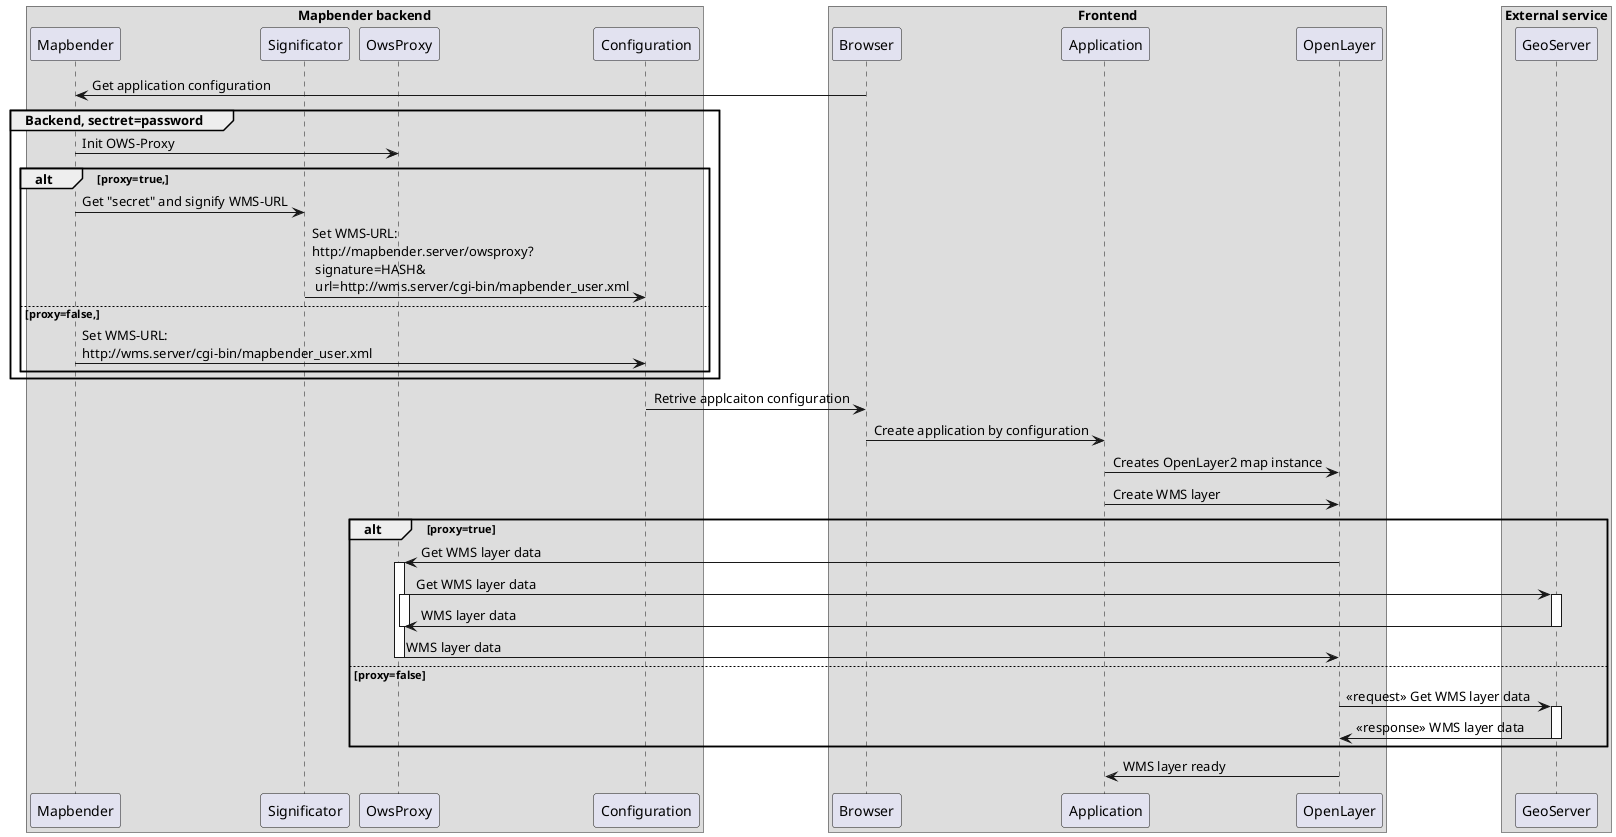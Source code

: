 @startuml


box "Mapbender backend"
	participant Mapbender
	participant Significator
	participant OwsProxy
	participant Configuration
end box

box "Frontend"
	participant Browser
	participant Application
	participant OpenLayer
end box

box "External service"
	participant GeoServer
end box
  Browser -> Mapbender: Get application configuration

group Backend, sectret=password
  Mapbender -> OwsProxy: Init OWS-Proxy
  alt proxy=true,
    Mapbender -> Significator: Get "secret" and signify WMS-URL
    Significator -> Configuration: Set WMS-URL:\nhttp://mapbender.server/owsproxy?\n signature=HASH&\n url=http://wms.server/cgi-bin/mapbender_user.xml
  else proxy=false,
    Mapbender -> Configuration: Set WMS-URL:\nhttp://wms.server/cgi-bin/mapbender_user.xml
  end
end
Configuration -> Browser: Retrive applcaiton configuration

Browser -> Application: Create application by configuration
Application -> OpenLayer:  Creates OpenLayer2 map instance
Application -> OpenLayer: Create WMS layer

alt proxy=true

  OpenLayer -> OwsProxy: Get WMS layer data
  activate OwsProxy
    OwsProxy -> GeoServer: Get WMS layer data
    activate OwsProxy
      activate GeoServer
        GeoServer -> OwsProxy: WMS layer data
      deactivate GeoServer
    deactivate OwsProxy
    OwsProxy -> OpenLayer: WMS layer data
  deactivate OwsProxy

else proxy=false
  OpenLayer -> GeoServer: <<request>> Get WMS layer data
  activate GeoServer
    GeoServer -> OpenLayer: <<response>> WMS layer data
  deactivate GeoServer
end
OpenLayer -> Application:  WMS layer ready


@enduml